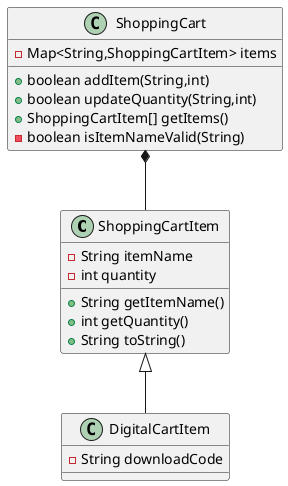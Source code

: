 @startuml
class ShoppingCartItem {
- String itemName
- int quantity
+ String getItemName()
+ int getQuantity()
+ String toString()
}

class ShoppingCart {
- Map<String,ShoppingCartItem> items
+ boolean addItem(String,int)
+ boolean updateQuantity(String,int)
+ ShoppingCartItem[] getItems()
- boolean isItemNameValid(String)
}
class DigitalCartItem {
- String downloadCode
}

ShoppingCart *-- ShoppingCartItem
ShoppingCartItem<|-- DigitalCartItem



@enduml